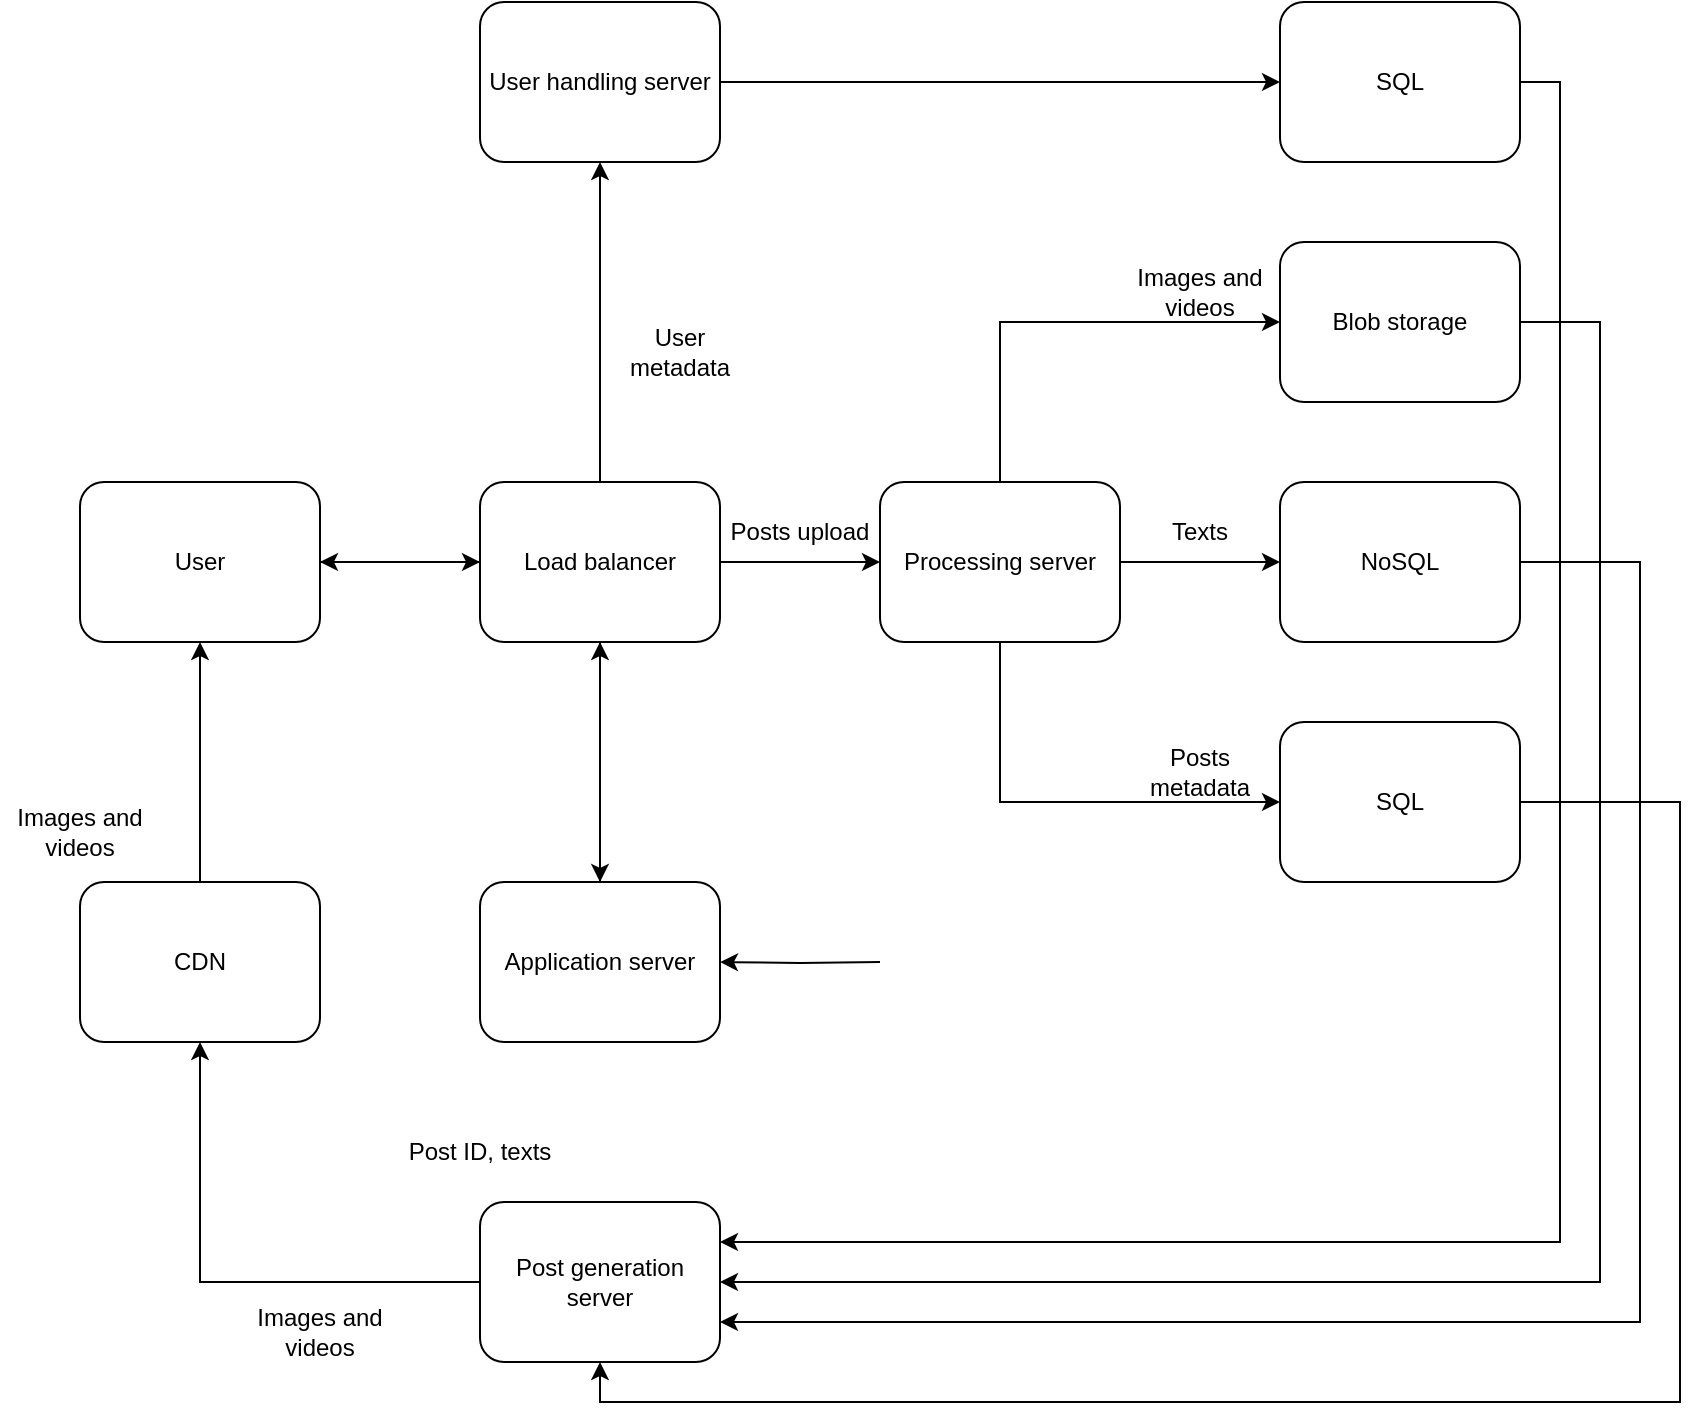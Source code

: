 <mxfile version="26.0.8">
  <diagram id="dijq7EySqOm7LpBwnqDr" name="Page-1">
    <mxGraphModel dx="838" dy="1693" grid="1" gridSize="10" guides="1" tooltips="1" connect="1" arrows="1" fold="1" page="1" pageScale="1" pageWidth="850" pageHeight="1100" math="0" shadow="0">
      <root>
        <mxCell id="0" />
        <mxCell id="1" parent="0" />
        <mxCell id="zHZzTWJW-lVZE_Kibmkn-5" style="edgeStyle=orthogonalEdgeStyle;rounded=0;orthogonalLoop=1;jettySize=auto;html=1;exitX=1;exitY=0.5;exitDx=0;exitDy=0;entryX=0;entryY=0.5;entryDx=0;entryDy=0;" parent="1" source="zHZzTWJW-lVZE_Kibmkn-1" target="zHZzTWJW-lVZE_Kibmkn-2" edge="1">
          <mxGeometry relative="1" as="geometry" />
        </mxCell>
        <mxCell id="zHZzTWJW-lVZE_Kibmkn-1" value="User" style="rounded=1;whiteSpace=wrap;html=1;" parent="1" vertex="1">
          <mxGeometry x="80" y="160" width="120" height="80" as="geometry" />
        </mxCell>
        <mxCell id="zHZzTWJW-lVZE_Kibmkn-6" style="edgeStyle=orthogonalEdgeStyle;rounded=0;orthogonalLoop=1;jettySize=auto;html=1;exitX=1;exitY=0.5;exitDx=0;exitDy=0;" parent="1" source="zHZzTWJW-lVZE_Kibmkn-2" target="zHZzTWJW-lVZE_Kibmkn-3" edge="1">
          <mxGeometry relative="1" as="geometry" />
        </mxCell>
        <mxCell id="zHZzTWJW-lVZE_Kibmkn-30" style="edgeStyle=orthogonalEdgeStyle;rounded=0;orthogonalLoop=1;jettySize=auto;html=1;exitX=0;exitY=0.5;exitDx=0;exitDy=0;entryX=1;entryY=0.5;entryDx=0;entryDy=0;" parent="1" source="zHZzTWJW-lVZE_Kibmkn-2" target="zHZzTWJW-lVZE_Kibmkn-1" edge="1">
          <mxGeometry relative="1" as="geometry" />
        </mxCell>
        <mxCell id="zHZzTWJW-lVZE_Kibmkn-35" style="edgeStyle=orthogonalEdgeStyle;rounded=0;orthogonalLoop=1;jettySize=auto;html=1;exitX=0.5;exitY=1;exitDx=0;exitDy=0;" parent="1" source="zHZzTWJW-lVZE_Kibmkn-2" target="zHZzTWJW-lVZE_Kibmkn-32" edge="1">
          <mxGeometry relative="1" as="geometry" />
        </mxCell>
        <mxCell id="7hJJk-qxwwLmWzgdEnfD-5" style="edgeStyle=orthogonalEdgeStyle;rounded=0;orthogonalLoop=1;jettySize=auto;html=1;exitX=0.5;exitY=0;exitDx=0;exitDy=0;" parent="1" source="zHZzTWJW-lVZE_Kibmkn-2" target="7hJJk-qxwwLmWzgdEnfD-3" edge="1">
          <mxGeometry relative="1" as="geometry" />
        </mxCell>
        <mxCell id="zHZzTWJW-lVZE_Kibmkn-2" value="Load balancer" style="rounded=1;whiteSpace=wrap;html=1;" parent="1" vertex="1">
          <mxGeometry x="280" y="160" width="120" height="80" as="geometry" />
        </mxCell>
        <mxCell id="zHZzTWJW-lVZE_Kibmkn-7" style="edgeStyle=orthogonalEdgeStyle;rounded=0;orthogonalLoop=1;jettySize=auto;html=1;exitX=1;exitY=0.5;exitDx=0;exitDy=0;entryX=0;entryY=0.5;entryDx=0;entryDy=0;" parent="1" source="zHZzTWJW-lVZE_Kibmkn-3" target="zHZzTWJW-lVZE_Kibmkn-4" edge="1">
          <mxGeometry relative="1" as="geometry" />
        </mxCell>
        <mxCell id="zHZzTWJW-lVZE_Kibmkn-13" style="edgeStyle=orthogonalEdgeStyle;rounded=0;orthogonalLoop=1;jettySize=auto;html=1;exitX=0.5;exitY=1;exitDx=0;exitDy=0;entryX=0;entryY=0.5;entryDx=0;entryDy=0;" parent="1" source="zHZzTWJW-lVZE_Kibmkn-3" target="zHZzTWJW-lVZE_Kibmkn-10" edge="1">
          <mxGeometry relative="1" as="geometry" />
        </mxCell>
        <mxCell id="zHZzTWJW-lVZE_Kibmkn-16" style="edgeStyle=orthogonalEdgeStyle;rounded=0;orthogonalLoop=1;jettySize=auto;html=1;exitX=0.5;exitY=0;exitDx=0;exitDy=0;entryX=0;entryY=0.5;entryDx=0;entryDy=0;" parent="1" source="zHZzTWJW-lVZE_Kibmkn-3" target="zHZzTWJW-lVZE_Kibmkn-9" edge="1">
          <mxGeometry relative="1" as="geometry" />
        </mxCell>
        <mxCell id="zHZzTWJW-lVZE_Kibmkn-3" value="Processing server" style="rounded=1;whiteSpace=wrap;html=1;" parent="1" vertex="1">
          <mxGeometry x="480" y="160" width="120" height="80" as="geometry" />
        </mxCell>
        <mxCell id="zHZzTWJW-lVZE_Kibmkn-27" style="edgeStyle=orthogonalEdgeStyle;rounded=0;orthogonalLoop=1;jettySize=auto;html=1;exitX=1;exitY=0.5;exitDx=0;exitDy=0;entryX=1;entryY=0.75;entryDx=0;entryDy=0;" parent="1" source="zHZzTWJW-lVZE_Kibmkn-4" target="zHZzTWJW-lVZE_Kibmkn-21" edge="1">
          <mxGeometry relative="1" as="geometry">
            <Array as="points">
              <mxPoint x="860" y="200" />
              <mxPoint x="860" y="580" />
            </Array>
          </mxGeometry>
        </mxCell>
        <mxCell id="zHZzTWJW-lVZE_Kibmkn-4" value="NoSQL" style="rounded=1;whiteSpace=wrap;html=1;" parent="1" vertex="1">
          <mxGeometry x="680" y="160" width="120" height="80" as="geometry" />
        </mxCell>
        <mxCell id="zHZzTWJW-lVZE_Kibmkn-8" value="Posts upload" style="text;html=1;align=center;verticalAlign=middle;whiteSpace=wrap;rounded=0;" parent="1" vertex="1">
          <mxGeometry x="400" y="170" width="80" height="30" as="geometry" />
        </mxCell>
        <mxCell id="zHZzTWJW-lVZE_Kibmkn-26" style="edgeStyle=orthogonalEdgeStyle;rounded=0;orthogonalLoop=1;jettySize=auto;html=1;exitX=1;exitY=0.5;exitDx=0;exitDy=0;entryX=1;entryY=0.5;entryDx=0;entryDy=0;" parent="1" source="zHZzTWJW-lVZE_Kibmkn-9" target="zHZzTWJW-lVZE_Kibmkn-21" edge="1">
          <mxGeometry relative="1" as="geometry">
            <Array as="points">
              <mxPoint x="840" y="80" />
              <mxPoint x="840" y="560" />
            </Array>
          </mxGeometry>
        </mxCell>
        <mxCell id="zHZzTWJW-lVZE_Kibmkn-9" value="Blob storage" style="rounded=1;whiteSpace=wrap;html=1;" parent="1" vertex="1">
          <mxGeometry x="680" y="40" width="120" height="80" as="geometry" />
        </mxCell>
        <mxCell id="zHZzTWJW-lVZE_Kibmkn-46" style="edgeStyle=orthogonalEdgeStyle;rounded=0;orthogonalLoop=1;jettySize=auto;html=1;exitX=1;exitY=0.5;exitDx=0;exitDy=0;entryX=0.5;entryY=1;entryDx=0;entryDy=0;" parent="1" source="zHZzTWJW-lVZE_Kibmkn-10" target="zHZzTWJW-lVZE_Kibmkn-21" edge="1">
          <mxGeometry relative="1" as="geometry">
            <Array as="points">
              <mxPoint x="880" y="320" />
              <mxPoint x="880" y="620" />
              <mxPoint x="340" y="620" />
            </Array>
          </mxGeometry>
        </mxCell>
        <mxCell id="zHZzTWJW-lVZE_Kibmkn-10" value="SQL" style="rounded=1;whiteSpace=wrap;html=1;" parent="1" vertex="1">
          <mxGeometry x="680" y="280" width="120" height="80" as="geometry" />
        </mxCell>
        <mxCell id="zHZzTWJW-lVZE_Kibmkn-12" value="Texts" style="text;html=1;align=center;verticalAlign=middle;whiteSpace=wrap;rounded=0;" parent="1" vertex="1">
          <mxGeometry x="600" y="170" width="80" height="30" as="geometry" />
        </mxCell>
        <mxCell id="zHZzTWJW-lVZE_Kibmkn-14" value="Posts metadata" style="text;html=1;align=center;verticalAlign=middle;whiteSpace=wrap;rounded=0;" parent="1" vertex="1">
          <mxGeometry x="600" y="290" width="80" height="30" as="geometry" />
        </mxCell>
        <mxCell id="zHZzTWJW-lVZE_Kibmkn-17" value="Images and videos" style="text;html=1;align=center;verticalAlign=middle;whiteSpace=wrap;rounded=0;" parent="1" vertex="1">
          <mxGeometry x="600" y="50" width="80" height="30" as="geometry" />
        </mxCell>
        <mxCell id="zHZzTWJW-lVZE_Kibmkn-25" style="edgeStyle=orthogonalEdgeStyle;rounded=0;orthogonalLoop=1;jettySize=auto;html=1;exitX=1;exitY=0.5;exitDx=0;exitDy=0;entryX=1;entryY=0.25;entryDx=0;entryDy=0;" parent="1" source="zHZzTWJW-lVZE_Kibmkn-18" target="zHZzTWJW-lVZE_Kibmkn-21" edge="1">
          <mxGeometry relative="1" as="geometry" />
        </mxCell>
        <mxCell id="zHZzTWJW-lVZE_Kibmkn-18" value="SQL" style="rounded=1;whiteSpace=wrap;html=1;" parent="1" vertex="1">
          <mxGeometry x="680" y="-80" width="120" height="80" as="geometry" />
        </mxCell>
        <mxCell id="zHZzTWJW-lVZE_Kibmkn-20" value="User metadata" style="text;html=1;align=center;verticalAlign=middle;whiteSpace=wrap;rounded=0;" parent="1" vertex="1">
          <mxGeometry x="340" y="80" width="80" height="30" as="geometry" />
        </mxCell>
        <mxCell id="zHZzTWJW-lVZE_Kibmkn-50" style="edgeStyle=orthogonalEdgeStyle;rounded=0;orthogonalLoop=1;jettySize=auto;html=1;exitX=0;exitY=0.5;exitDx=0;exitDy=0;entryX=0.5;entryY=1;entryDx=0;entryDy=0;" parent="1" source="zHZzTWJW-lVZE_Kibmkn-21" target="zHZzTWJW-lVZE_Kibmkn-40" edge="1">
          <mxGeometry relative="1" as="geometry" />
        </mxCell>
        <mxCell id="zHZzTWJW-lVZE_Kibmkn-21" value="Post generation server" style="rounded=1;whiteSpace=wrap;html=1;" parent="1" vertex="1">
          <mxGeometry x="280" y="520" width="120" height="80" as="geometry" />
        </mxCell>
        <mxCell id="7hJJk-qxwwLmWzgdEnfD-2" style="edgeStyle=orthogonalEdgeStyle;rounded=0;orthogonalLoop=1;jettySize=auto;html=1;exitX=0.5;exitY=0;exitDx=0;exitDy=0;entryX=0.5;entryY=1;entryDx=0;entryDy=0;" parent="1" source="zHZzTWJW-lVZE_Kibmkn-32" target="zHZzTWJW-lVZE_Kibmkn-2" edge="1">
          <mxGeometry relative="1" as="geometry" />
        </mxCell>
        <mxCell id="zHZzTWJW-lVZE_Kibmkn-32" value="Application server" style="rounded=1;whiteSpace=wrap;html=1;" parent="1" vertex="1">
          <mxGeometry x="280" y="360" width="120" height="80" as="geometry" />
        </mxCell>
        <mxCell id="zHZzTWJW-lVZE_Kibmkn-47" style="edgeStyle=orthogonalEdgeStyle;rounded=0;orthogonalLoop=1;jettySize=auto;html=1;exitX=0;exitY=0.5;exitDx=0;exitDy=0;entryX=1;entryY=0.5;entryDx=0;entryDy=0;" parent="1" target="zHZzTWJW-lVZE_Kibmkn-32" edge="1">
          <mxGeometry relative="1" as="geometry">
            <mxPoint x="480" y="400" as="sourcePoint" />
          </mxGeometry>
        </mxCell>
        <mxCell id="7hJJk-qxwwLmWzgdEnfD-1" style="edgeStyle=orthogonalEdgeStyle;rounded=0;orthogonalLoop=1;jettySize=auto;html=1;exitX=0.5;exitY=0;exitDx=0;exitDy=0;" parent="1" source="zHZzTWJW-lVZE_Kibmkn-40" target="zHZzTWJW-lVZE_Kibmkn-1" edge="1">
          <mxGeometry relative="1" as="geometry" />
        </mxCell>
        <mxCell id="zHZzTWJW-lVZE_Kibmkn-40" value="CDN" style="rounded=1;whiteSpace=wrap;html=1;" parent="1" vertex="1">
          <mxGeometry x="80" y="360" width="120" height="80" as="geometry" />
        </mxCell>
        <mxCell id="zHZzTWJW-lVZE_Kibmkn-42" value="Images and videos" style="text;html=1;align=center;verticalAlign=middle;whiteSpace=wrap;rounded=0;" parent="1" vertex="1">
          <mxGeometry x="40" y="320" width="80" height="30" as="geometry" />
        </mxCell>
        <mxCell id="zHZzTWJW-lVZE_Kibmkn-51" value="Images and videos" style="text;html=1;align=center;verticalAlign=middle;whiteSpace=wrap;rounded=0;" parent="1" vertex="1">
          <mxGeometry x="160" y="570" width="80" height="30" as="geometry" />
        </mxCell>
        <mxCell id="zHZzTWJW-lVZE_Kibmkn-54" value="Post ID, texts" style="text;html=1;align=center;verticalAlign=middle;whiteSpace=wrap;rounded=0;" parent="1" vertex="1">
          <mxGeometry x="240" y="480" width="80" height="30" as="geometry" />
        </mxCell>
        <mxCell id="7hJJk-qxwwLmWzgdEnfD-4" style="edgeStyle=orthogonalEdgeStyle;rounded=0;orthogonalLoop=1;jettySize=auto;html=1;exitX=1;exitY=0.5;exitDx=0;exitDy=0;entryX=0;entryY=0.5;entryDx=0;entryDy=0;" parent="1" source="7hJJk-qxwwLmWzgdEnfD-3" target="zHZzTWJW-lVZE_Kibmkn-18" edge="1">
          <mxGeometry relative="1" as="geometry" />
        </mxCell>
        <mxCell id="7hJJk-qxwwLmWzgdEnfD-3" value="User handling server" style="rounded=1;whiteSpace=wrap;html=1;" parent="1" vertex="1">
          <mxGeometry x="280" y="-80" width="120" height="80" as="geometry" />
        </mxCell>
      </root>
    </mxGraphModel>
  </diagram>
</mxfile>
